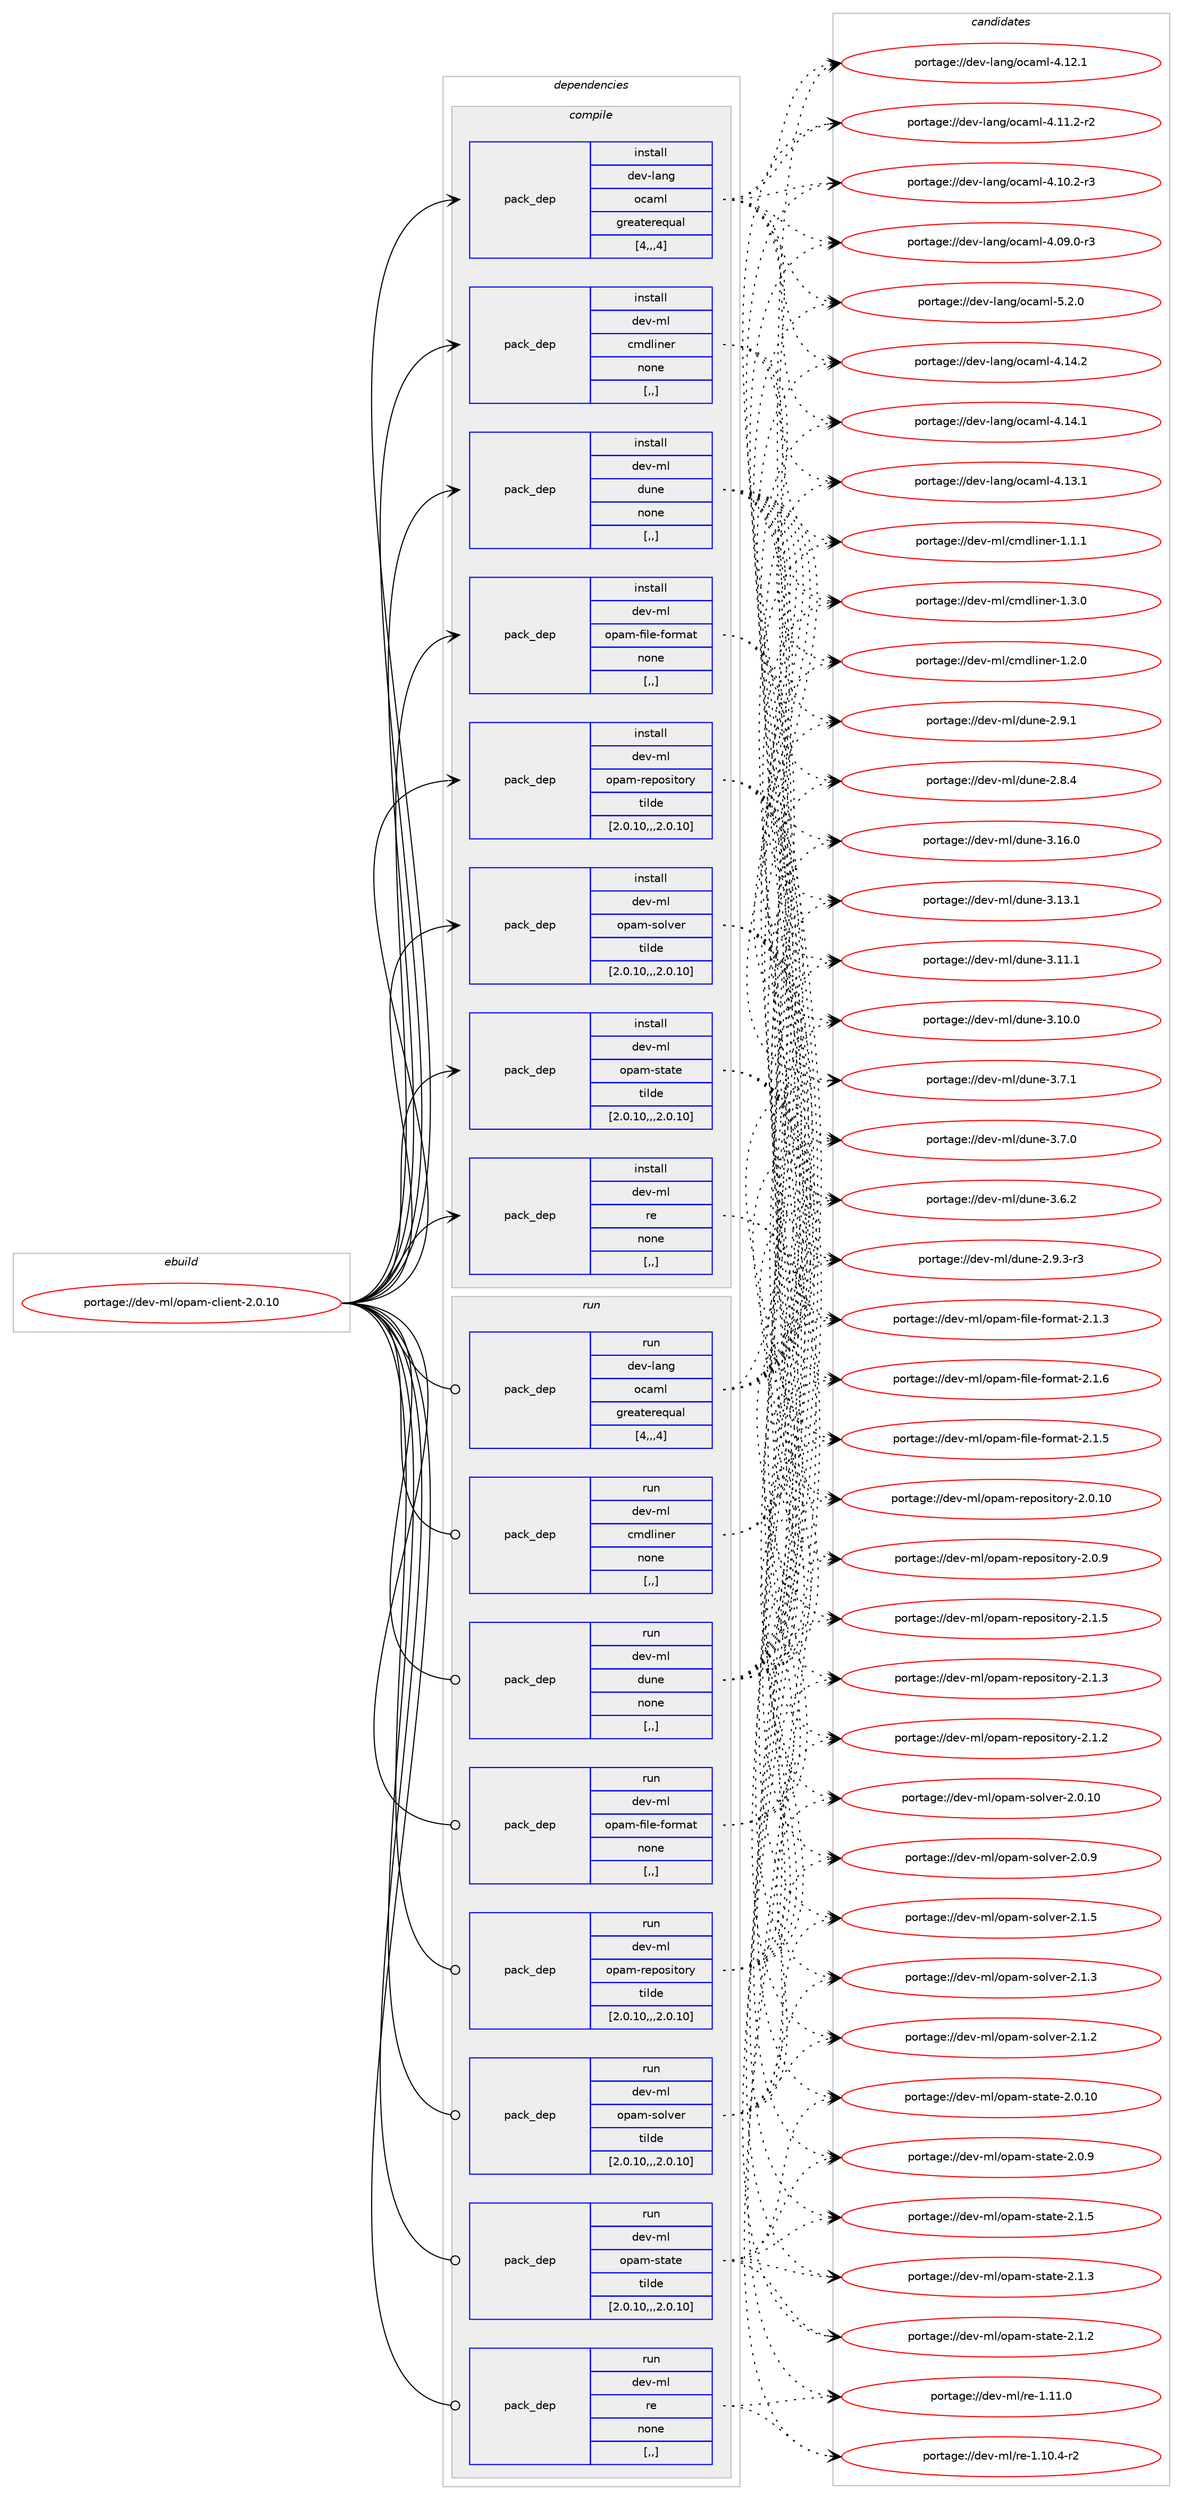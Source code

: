 digraph prolog {

# *************
# Graph options
# *************

newrank=true;
concentrate=true;
compound=true;
graph [rankdir=LR,fontname=Helvetica,fontsize=10,ranksep=1.5];#, ranksep=2.5, nodesep=0.2];
edge  [arrowhead=vee];
node  [fontname=Helvetica,fontsize=10];

# **********
# The ebuild
# **********

subgraph cluster_leftcol {
color=gray;
label=<<i>ebuild</i>>;
id [label="portage://dev-ml/opam-client-2.0.10", color=red, width=4, href="../dev-ml/opam-client-2.0.10.svg"];
}

# ****************
# The dependencies
# ****************

subgraph cluster_midcol {
color=gray;
label=<<i>dependencies</i>>;
subgraph cluster_compile {
fillcolor="#eeeeee";
style=filled;
label=<<i>compile</i>>;
subgraph pack90207 {
dependency121100 [label=<<TABLE BORDER="0" CELLBORDER="1" CELLSPACING="0" CELLPADDING="4" WIDTH="220"><TR><TD ROWSPAN="6" CELLPADDING="30">pack_dep</TD></TR><TR><TD WIDTH="110">install</TD></TR><TR><TD>dev-lang</TD></TR><TR><TD>ocaml</TD></TR><TR><TD>greaterequal</TD></TR><TR><TD>[4,,,4]</TD></TR></TABLE>>, shape=none, color=blue];
}
id:e -> dependency121100:w [weight=20,style="solid",arrowhead="vee"];
subgraph pack90208 {
dependency121101 [label=<<TABLE BORDER="0" CELLBORDER="1" CELLSPACING="0" CELLPADDING="4" WIDTH="220"><TR><TD ROWSPAN="6" CELLPADDING="30">pack_dep</TD></TR><TR><TD WIDTH="110">install</TD></TR><TR><TD>dev-ml</TD></TR><TR><TD>cmdliner</TD></TR><TR><TD>none</TD></TR><TR><TD>[,,]</TD></TR></TABLE>>, shape=none, color=blue];
}
id:e -> dependency121101:w [weight=20,style="solid",arrowhead="vee"];
subgraph pack90209 {
dependency121102 [label=<<TABLE BORDER="0" CELLBORDER="1" CELLSPACING="0" CELLPADDING="4" WIDTH="220"><TR><TD ROWSPAN="6" CELLPADDING="30">pack_dep</TD></TR><TR><TD WIDTH="110">install</TD></TR><TR><TD>dev-ml</TD></TR><TR><TD>dune</TD></TR><TR><TD>none</TD></TR><TR><TD>[,,]</TD></TR></TABLE>>, shape=none, color=blue];
}
id:e -> dependency121102:w [weight=20,style="solid",arrowhead="vee"];
subgraph pack90210 {
dependency121103 [label=<<TABLE BORDER="0" CELLBORDER="1" CELLSPACING="0" CELLPADDING="4" WIDTH="220"><TR><TD ROWSPAN="6" CELLPADDING="30">pack_dep</TD></TR><TR><TD WIDTH="110">install</TD></TR><TR><TD>dev-ml</TD></TR><TR><TD>opam-file-format</TD></TR><TR><TD>none</TD></TR><TR><TD>[,,]</TD></TR></TABLE>>, shape=none, color=blue];
}
id:e -> dependency121103:w [weight=20,style="solid",arrowhead="vee"];
subgraph pack90211 {
dependency121104 [label=<<TABLE BORDER="0" CELLBORDER="1" CELLSPACING="0" CELLPADDING="4" WIDTH="220"><TR><TD ROWSPAN="6" CELLPADDING="30">pack_dep</TD></TR><TR><TD WIDTH="110">install</TD></TR><TR><TD>dev-ml</TD></TR><TR><TD>opam-repository</TD></TR><TR><TD>tilde</TD></TR><TR><TD>[2.0.10,,,2.0.10]</TD></TR></TABLE>>, shape=none, color=blue];
}
id:e -> dependency121104:w [weight=20,style="solid",arrowhead="vee"];
subgraph pack90212 {
dependency121105 [label=<<TABLE BORDER="0" CELLBORDER="1" CELLSPACING="0" CELLPADDING="4" WIDTH="220"><TR><TD ROWSPAN="6" CELLPADDING="30">pack_dep</TD></TR><TR><TD WIDTH="110">install</TD></TR><TR><TD>dev-ml</TD></TR><TR><TD>opam-solver</TD></TR><TR><TD>tilde</TD></TR><TR><TD>[2.0.10,,,2.0.10]</TD></TR></TABLE>>, shape=none, color=blue];
}
id:e -> dependency121105:w [weight=20,style="solid",arrowhead="vee"];
subgraph pack90213 {
dependency121106 [label=<<TABLE BORDER="0" CELLBORDER="1" CELLSPACING="0" CELLPADDING="4" WIDTH="220"><TR><TD ROWSPAN="6" CELLPADDING="30">pack_dep</TD></TR><TR><TD WIDTH="110">install</TD></TR><TR><TD>dev-ml</TD></TR><TR><TD>opam-state</TD></TR><TR><TD>tilde</TD></TR><TR><TD>[2.0.10,,,2.0.10]</TD></TR></TABLE>>, shape=none, color=blue];
}
id:e -> dependency121106:w [weight=20,style="solid",arrowhead="vee"];
subgraph pack90214 {
dependency121107 [label=<<TABLE BORDER="0" CELLBORDER="1" CELLSPACING="0" CELLPADDING="4" WIDTH="220"><TR><TD ROWSPAN="6" CELLPADDING="30">pack_dep</TD></TR><TR><TD WIDTH="110">install</TD></TR><TR><TD>dev-ml</TD></TR><TR><TD>re</TD></TR><TR><TD>none</TD></TR><TR><TD>[,,]</TD></TR></TABLE>>, shape=none, color=blue];
}
id:e -> dependency121107:w [weight=20,style="solid",arrowhead="vee"];
}
subgraph cluster_compileandrun {
fillcolor="#eeeeee";
style=filled;
label=<<i>compile and run</i>>;
}
subgraph cluster_run {
fillcolor="#eeeeee";
style=filled;
label=<<i>run</i>>;
subgraph pack90215 {
dependency121108 [label=<<TABLE BORDER="0" CELLBORDER="1" CELLSPACING="0" CELLPADDING="4" WIDTH="220"><TR><TD ROWSPAN="6" CELLPADDING="30">pack_dep</TD></TR><TR><TD WIDTH="110">run</TD></TR><TR><TD>dev-lang</TD></TR><TR><TD>ocaml</TD></TR><TR><TD>greaterequal</TD></TR><TR><TD>[4,,,4]</TD></TR></TABLE>>, shape=none, color=blue];
}
id:e -> dependency121108:w [weight=20,style="solid",arrowhead="odot"];
subgraph pack90216 {
dependency121109 [label=<<TABLE BORDER="0" CELLBORDER="1" CELLSPACING="0" CELLPADDING="4" WIDTH="220"><TR><TD ROWSPAN="6" CELLPADDING="30">pack_dep</TD></TR><TR><TD WIDTH="110">run</TD></TR><TR><TD>dev-ml</TD></TR><TR><TD>cmdliner</TD></TR><TR><TD>none</TD></TR><TR><TD>[,,]</TD></TR></TABLE>>, shape=none, color=blue];
}
id:e -> dependency121109:w [weight=20,style="solid",arrowhead="odot"];
subgraph pack90217 {
dependency121110 [label=<<TABLE BORDER="0" CELLBORDER="1" CELLSPACING="0" CELLPADDING="4" WIDTH="220"><TR><TD ROWSPAN="6" CELLPADDING="30">pack_dep</TD></TR><TR><TD WIDTH="110">run</TD></TR><TR><TD>dev-ml</TD></TR><TR><TD>dune</TD></TR><TR><TD>none</TD></TR><TR><TD>[,,]</TD></TR></TABLE>>, shape=none, color=blue];
}
id:e -> dependency121110:w [weight=20,style="solid",arrowhead="odot"];
subgraph pack90218 {
dependency121111 [label=<<TABLE BORDER="0" CELLBORDER="1" CELLSPACING="0" CELLPADDING="4" WIDTH="220"><TR><TD ROWSPAN="6" CELLPADDING="30">pack_dep</TD></TR><TR><TD WIDTH="110">run</TD></TR><TR><TD>dev-ml</TD></TR><TR><TD>opam-file-format</TD></TR><TR><TD>none</TD></TR><TR><TD>[,,]</TD></TR></TABLE>>, shape=none, color=blue];
}
id:e -> dependency121111:w [weight=20,style="solid",arrowhead="odot"];
subgraph pack90219 {
dependency121112 [label=<<TABLE BORDER="0" CELLBORDER="1" CELLSPACING="0" CELLPADDING="4" WIDTH="220"><TR><TD ROWSPAN="6" CELLPADDING="30">pack_dep</TD></TR><TR><TD WIDTH="110">run</TD></TR><TR><TD>dev-ml</TD></TR><TR><TD>opam-repository</TD></TR><TR><TD>tilde</TD></TR><TR><TD>[2.0.10,,,2.0.10]</TD></TR></TABLE>>, shape=none, color=blue];
}
id:e -> dependency121112:w [weight=20,style="solid",arrowhead="odot"];
subgraph pack90220 {
dependency121113 [label=<<TABLE BORDER="0" CELLBORDER="1" CELLSPACING="0" CELLPADDING="4" WIDTH="220"><TR><TD ROWSPAN="6" CELLPADDING="30">pack_dep</TD></TR><TR><TD WIDTH="110">run</TD></TR><TR><TD>dev-ml</TD></TR><TR><TD>opam-solver</TD></TR><TR><TD>tilde</TD></TR><TR><TD>[2.0.10,,,2.0.10]</TD></TR></TABLE>>, shape=none, color=blue];
}
id:e -> dependency121113:w [weight=20,style="solid",arrowhead="odot"];
subgraph pack90221 {
dependency121114 [label=<<TABLE BORDER="0" CELLBORDER="1" CELLSPACING="0" CELLPADDING="4" WIDTH="220"><TR><TD ROWSPAN="6" CELLPADDING="30">pack_dep</TD></TR><TR><TD WIDTH="110">run</TD></TR><TR><TD>dev-ml</TD></TR><TR><TD>opam-state</TD></TR><TR><TD>tilde</TD></TR><TR><TD>[2.0.10,,,2.0.10]</TD></TR></TABLE>>, shape=none, color=blue];
}
id:e -> dependency121114:w [weight=20,style="solid",arrowhead="odot"];
subgraph pack90222 {
dependency121115 [label=<<TABLE BORDER="0" CELLBORDER="1" CELLSPACING="0" CELLPADDING="4" WIDTH="220"><TR><TD ROWSPAN="6" CELLPADDING="30">pack_dep</TD></TR><TR><TD WIDTH="110">run</TD></TR><TR><TD>dev-ml</TD></TR><TR><TD>re</TD></TR><TR><TD>none</TD></TR><TR><TD>[,,]</TD></TR></TABLE>>, shape=none, color=blue];
}
id:e -> dependency121115:w [weight=20,style="solid",arrowhead="odot"];
}
}

# **************
# The candidates
# **************

subgraph cluster_choices {
rank=same;
color=gray;
label=<<i>candidates</i>>;

subgraph choice90207 {
color=black;
nodesep=1;
choice1001011184510897110103471119997109108455346504648 [label="portage://dev-lang/ocaml-5.2.0", color=red, width=4,href="../dev-lang/ocaml-5.2.0.svg"];
choice100101118451089711010347111999710910845524649524650 [label="portage://dev-lang/ocaml-4.14.2", color=red, width=4,href="../dev-lang/ocaml-4.14.2.svg"];
choice100101118451089711010347111999710910845524649524649 [label="portage://dev-lang/ocaml-4.14.1", color=red, width=4,href="../dev-lang/ocaml-4.14.1.svg"];
choice100101118451089711010347111999710910845524649514649 [label="portage://dev-lang/ocaml-4.13.1", color=red, width=4,href="../dev-lang/ocaml-4.13.1.svg"];
choice100101118451089711010347111999710910845524649504649 [label="portage://dev-lang/ocaml-4.12.1", color=red, width=4,href="../dev-lang/ocaml-4.12.1.svg"];
choice1001011184510897110103471119997109108455246494946504511450 [label="portage://dev-lang/ocaml-4.11.2-r2", color=red, width=4,href="../dev-lang/ocaml-4.11.2-r2.svg"];
choice1001011184510897110103471119997109108455246494846504511451 [label="portage://dev-lang/ocaml-4.10.2-r3", color=red, width=4,href="../dev-lang/ocaml-4.10.2-r3.svg"];
choice1001011184510897110103471119997109108455246485746484511451 [label="portage://dev-lang/ocaml-4.09.0-r3", color=red, width=4,href="../dev-lang/ocaml-4.09.0-r3.svg"];
dependency121100:e -> choice1001011184510897110103471119997109108455346504648:w [style=dotted,weight="100"];
dependency121100:e -> choice100101118451089711010347111999710910845524649524650:w [style=dotted,weight="100"];
dependency121100:e -> choice100101118451089711010347111999710910845524649524649:w [style=dotted,weight="100"];
dependency121100:e -> choice100101118451089711010347111999710910845524649514649:w [style=dotted,weight="100"];
dependency121100:e -> choice100101118451089711010347111999710910845524649504649:w [style=dotted,weight="100"];
dependency121100:e -> choice1001011184510897110103471119997109108455246494946504511450:w [style=dotted,weight="100"];
dependency121100:e -> choice1001011184510897110103471119997109108455246494846504511451:w [style=dotted,weight="100"];
dependency121100:e -> choice1001011184510897110103471119997109108455246485746484511451:w [style=dotted,weight="100"];
}
subgraph choice90208 {
color=black;
nodesep=1;
choice100101118451091084799109100108105110101114454946514648 [label="portage://dev-ml/cmdliner-1.3.0", color=red, width=4,href="../dev-ml/cmdliner-1.3.0.svg"];
choice100101118451091084799109100108105110101114454946504648 [label="portage://dev-ml/cmdliner-1.2.0", color=red, width=4,href="../dev-ml/cmdliner-1.2.0.svg"];
choice100101118451091084799109100108105110101114454946494649 [label="portage://dev-ml/cmdliner-1.1.1", color=red, width=4,href="../dev-ml/cmdliner-1.1.1.svg"];
dependency121101:e -> choice100101118451091084799109100108105110101114454946514648:w [style=dotted,weight="100"];
dependency121101:e -> choice100101118451091084799109100108105110101114454946504648:w [style=dotted,weight="100"];
dependency121101:e -> choice100101118451091084799109100108105110101114454946494649:w [style=dotted,weight="100"];
}
subgraph choice90209 {
color=black;
nodesep=1;
choice100101118451091084710011711010145514649544648 [label="portage://dev-ml/dune-3.16.0", color=red, width=4,href="../dev-ml/dune-3.16.0.svg"];
choice100101118451091084710011711010145514649514649 [label="portage://dev-ml/dune-3.13.1", color=red, width=4,href="../dev-ml/dune-3.13.1.svg"];
choice100101118451091084710011711010145514649494649 [label="portage://dev-ml/dune-3.11.1", color=red, width=4,href="../dev-ml/dune-3.11.1.svg"];
choice100101118451091084710011711010145514649484648 [label="portage://dev-ml/dune-3.10.0", color=red, width=4,href="../dev-ml/dune-3.10.0.svg"];
choice1001011184510910847100117110101455146554649 [label="portage://dev-ml/dune-3.7.1", color=red, width=4,href="../dev-ml/dune-3.7.1.svg"];
choice1001011184510910847100117110101455146554648 [label="portage://dev-ml/dune-3.7.0", color=red, width=4,href="../dev-ml/dune-3.7.0.svg"];
choice1001011184510910847100117110101455146544650 [label="portage://dev-ml/dune-3.6.2", color=red, width=4,href="../dev-ml/dune-3.6.2.svg"];
choice10010111845109108471001171101014550465746514511451 [label="portage://dev-ml/dune-2.9.3-r3", color=red, width=4,href="../dev-ml/dune-2.9.3-r3.svg"];
choice1001011184510910847100117110101455046574649 [label="portage://dev-ml/dune-2.9.1", color=red, width=4,href="../dev-ml/dune-2.9.1.svg"];
choice1001011184510910847100117110101455046564652 [label="portage://dev-ml/dune-2.8.4", color=red, width=4,href="../dev-ml/dune-2.8.4.svg"];
dependency121102:e -> choice100101118451091084710011711010145514649544648:w [style=dotted,weight="100"];
dependency121102:e -> choice100101118451091084710011711010145514649514649:w [style=dotted,weight="100"];
dependency121102:e -> choice100101118451091084710011711010145514649494649:w [style=dotted,weight="100"];
dependency121102:e -> choice100101118451091084710011711010145514649484648:w [style=dotted,weight="100"];
dependency121102:e -> choice1001011184510910847100117110101455146554649:w [style=dotted,weight="100"];
dependency121102:e -> choice1001011184510910847100117110101455146554648:w [style=dotted,weight="100"];
dependency121102:e -> choice1001011184510910847100117110101455146544650:w [style=dotted,weight="100"];
dependency121102:e -> choice10010111845109108471001171101014550465746514511451:w [style=dotted,weight="100"];
dependency121102:e -> choice1001011184510910847100117110101455046574649:w [style=dotted,weight="100"];
dependency121102:e -> choice1001011184510910847100117110101455046564652:w [style=dotted,weight="100"];
}
subgraph choice90210 {
color=black;
nodesep=1;
choice100101118451091084711111297109451021051081014510211111410997116455046494654 [label="portage://dev-ml/opam-file-format-2.1.6", color=red, width=4,href="../dev-ml/opam-file-format-2.1.6.svg"];
choice100101118451091084711111297109451021051081014510211111410997116455046494653 [label="portage://dev-ml/opam-file-format-2.1.5", color=red, width=4,href="../dev-ml/opam-file-format-2.1.5.svg"];
choice100101118451091084711111297109451021051081014510211111410997116455046494651 [label="portage://dev-ml/opam-file-format-2.1.3", color=red, width=4,href="../dev-ml/opam-file-format-2.1.3.svg"];
dependency121103:e -> choice100101118451091084711111297109451021051081014510211111410997116455046494654:w [style=dotted,weight="100"];
dependency121103:e -> choice100101118451091084711111297109451021051081014510211111410997116455046494653:w [style=dotted,weight="100"];
dependency121103:e -> choice100101118451091084711111297109451021051081014510211111410997116455046494651:w [style=dotted,weight="100"];
}
subgraph choice90211 {
color=black;
nodesep=1;
choice10010111845109108471111129710945114101112111115105116111114121455046494653 [label="portage://dev-ml/opam-repository-2.1.5", color=red, width=4,href="../dev-ml/opam-repository-2.1.5.svg"];
choice10010111845109108471111129710945114101112111115105116111114121455046494651 [label="portage://dev-ml/opam-repository-2.1.3", color=red, width=4,href="../dev-ml/opam-repository-2.1.3.svg"];
choice10010111845109108471111129710945114101112111115105116111114121455046494650 [label="portage://dev-ml/opam-repository-2.1.2", color=red, width=4,href="../dev-ml/opam-repository-2.1.2.svg"];
choice1001011184510910847111112971094511410111211111510511611111412145504648464948 [label="portage://dev-ml/opam-repository-2.0.10", color=red, width=4,href="../dev-ml/opam-repository-2.0.10.svg"];
choice10010111845109108471111129710945114101112111115105116111114121455046484657 [label="portage://dev-ml/opam-repository-2.0.9", color=red, width=4,href="../dev-ml/opam-repository-2.0.9.svg"];
dependency121104:e -> choice10010111845109108471111129710945114101112111115105116111114121455046494653:w [style=dotted,weight="100"];
dependency121104:e -> choice10010111845109108471111129710945114101112111115105116111114121455046494651:w [style=dotted,weight="100"];
dependency121104:e -> choice10010111845109108471111129710945114101112111115105116111114121455046494650:w [style=dotted,weight="100"];
dependency121104:e -> choice1001011184510910847111112971094511410111211111510511611111412145504648464948:w [style=dotted,weight="100"];
dependency121104:e -> choice10010111845109108471111129710945114101112111115105116111114121455046484657:w [style=dotted,weight="100"];
}
subgraph choice90212 {
color=black;
nodesep=1;
choice10010111845109108471111129710945115111108118101114455046494653 [label="portage://dev-ml/opam-solver-2.1.5", color=red, width=4,href="../dev-ml/opam-solver-2.1.5.svg"];
choice10010111845109108471111129710945115111108118101114455046494651 [label="portage://dev-ml/opam-solver-2.1.3", color=red, width=4,href="../dev-ml/opam-solver-2.1.3.svg"];
choice10010111845109108471111129710945115111108118101114455046494650 [label="portage://dev-ml/opam-solver-2.1.2", color=red, width=4,href="../dev-ml/opam-solver-2.1.2.svg"];
choice1001011184510910847111112971094511511110811810111445504648464948 [label="portage://dev-ml/opam-solver-2.0.10", color=red, width=4,href="../dev-ml/opam-solver-2.0.10.svg"];
choice10010111845109108471111129710945115111108118101114455046484657 [label="portage://dev-ml/opam-solver-2.0.9", color=red, width=4,href="../dev-ml/opam-solver-2.0.9.svg"];
dependency121105:e -> choice10010111845109108471111129710945115111108118101114455046494653:w [style=dotted,weight="100"];
dependency121105:e -> choice10010111845109108471111129710945115111108118101114455046494651:w [style=dotted,weight="100"];
dependency121105:e -> choice10010111845109108471111129710945115111108118101114455046494650:w [style=dotted,weight="100"];
dependency121105:e -> choice1001011184510910847111112971094511511110811810111445504648464948:w [style=dotted,weight="100"];
dependency121105:e -> choice10010111845109108471111129710945115111108118101114455046484657:w [style=dotted,weight="100"];
}
subgraph choice90213 {
color=black;
nodesep=1;
choice1001011184510910847111112971094511511697116101455046494653 [label="portage://dev-ml/opam-state-2.1.5", color=red, width=4,href="../dev-ml/opam-state-2.1.5.svg"];
choice1001011184510910847111112971094511511697116101455046494651 [label="portage://dev-ml/opam-state-2.1.3", color=red, width=4,href="../dev-ml/opam-state-2.1.3.svg"];
choice1001011184510910847111112971094511511697116101455046494650 [label="portage://dev-ml/opam-state-2.1.2", color=red, width=4,href="../dev-ml/opam-state-2.1.2.svg"];
choice100101118451091084711111297109451151169711610145504648464948 [label="portage://dev-ml/opam-state-2.0.10", color=red, width=4,href="../dev-ml/opam-state-2.0.10.svg"];
choice1001011184510910847111112971094511511697116101455046484657 [label="portage://dev-ml/opam-state-2.0.9", color=red, width=4,href="../dev-ml/opam-state-2.0.9.svg"];
dependency121106:e -> choice1001011184510910847111112971094511511697116101455046494653:w [style=dotted,weight="100"];
dependency121106:e -> choice1001011184510910847111112971094511511697116101455046494651:w [style=dotted,weight="100"];
dependency121106:e -> choice1001011184510910847111112971094511511697116101455046494650:w [style=dotted,weight="100"];
dependency121106:e -> choice100101118451091084711111297109451151169711610145504648464948:w [style=dotted,weight="100"];
dependency121106:e -> choice1001011184510910847111112971094511511697116101455046484657:w [style=dotted,weight="100"];
}
subgraph choice90214 {
color=black;
nodesep=1;
choice100101118451091084711410145494649494648 [label="portage://dev-ml/re-1.11.0", color=red, width=4,href="../dev-ml/re-1.11.0.svg"];
choice1001011184510910847114101454946494846524511450 [label="portage://dev-ml/re-1.10.4-r2", color=red, width=4,href="../dev-ml/re-1.10.4-r2.svg"];
dependency121107:e -> choice100101118451091084711410145494649494648:w [style=dotted,weight="100"];
dependency121107:e -> choice1001011184510910847114101454946494846524511450:w [style=dotted,weight="100"];
}
subgraph choice90215 {
color=black;
nodesep=1;
choice1001011184510897110103471119997109108455346504648 [label="portage://dev-lang/ocaml-5.2.0", color=red, width=4,href="../dev-lang/ocaml-5.2.0.svg"];
choice100101118451089711010347111999710910845524649524650 [label="portage://dev-lang/ocaml-4.14.2", color=red, width=4,href="../dev-lang/ocaml-4.14.2.svg"];
choice100101118451089711010347111999710910845524649524649 [label="portage://dev-lang/ocaml-4.14.1", color=red, width=4,href="../dev-lang/ocaml-4.14.1.svg"];
choice100101118451089711010347111999710910845524649514649 [label="portage://dev-lang/ocaml-4.13.1", color=red, width=4,href="../dev-lang/ocaml-4.13.1.svg"];
choice100101118451089711010347111999710910845524649504649 [label="portage://dev-lang/ocaml-4.12.1", color=red, width=4,href="../dev-lang/ocaml-4.12.1.svg"];
choice1001011184510897110103471119997109108455246494946504511450 [label="portage://dev-lang/ocaml-4.11.2-r2", color=red, width=4,href="../dev-lang/ocaml-4.11.2-r2.svg"];
choice1001011184510897110103471119997109108455246494846504511451 [label="portage://dev-lang/ocaml-4.10.2-r3", color=red, width=4,href="../dev-lang/ocaml-4.10.2-r3.svg"];
choice1001011184510897110103471119997109108455246485746484511451 [label="portage://dev-lang/ocaml-4.09.0-r3", color=red, width=4,href="../dev-lang/ocaml-4.09.0-r3.svg"];
dependency121108:e -> choice1001011184510897110103471119997109108455346504648:w [style=dotted,weight="100"];
dependency121108:e -> choice100101118451089711010347111999710910845524649524650:w [style=dotted,weight="100"];
dependency121108:e -> choice100101118451089711010347111999710910845524649524649:w [style=dotted,weight="100"];
dependency121108:e -> choice100101118451089711010347111999710910845524649514649:w [style=dotted,weight="100"];
dependency121108:e -> choice100101118451089711010347111999710910845524649504649:w [style=dotted,weight="100"];
dependency121108:e -> choice1001011184510897110103471119997109108455246494946504511450:w [style=dotted,weight="100"];
dependency121108:e -> choice1001011184510897110103471119997109108455246494846504511451:w [style=dotted,weight="100"];
dependency121108:e -> choice1001011184510897110103471119997109108455246485746484511451:w [style=dotted,weight="100"];
}
subgraph choice90216 {
color=black;
nodesep=1;
choice100101118451091084799109100108105110101114454946514648 [label="portage://dev-ml/cmdliner-1.3.0", color=red, width=4,href="../dev-ml/cmdliner-1.3.0.svg"];
choice100101118451091084799109100108105110101114454946504648 [label="portage://dev-ml/cmdliner-1.2.0", color=red, width=4,href="../dev-ml/cmdliner-1.2.0.svg"];
choice100101118451091084799109100108105110101114454946494649 [label="portage://dev-ml/cmdliner-1.1.1", color=red, width=4,href="../dev-ml/cmdliner-1.1.1.svg"];
dependency121109:e -> choice100101118451091084799109100108105110101114454946514648:w [style=dotted,weight="100"];
dependency121109:e -> choice100101118451091084799109100108105110101114454946504648:w [style=dotted,weight="100"];
dependency121109:e -> choice100101118451091084799109100108105110101114454946494649:w [style=dotted,weight="100"];
}
subgraph choice90217 {
color=black;
nodesep=1;
choice100101118451091084710011711010145514649544648 [label="portage://dev-ml/dune-3.16.0", color=red, width=4,href="../dev-ml/dune-3.16.0.svg"];
choice100101118451091084710011711010145514649514649 [label="portage://dev-ml/dune-3.13.1", color=red, width=4,href="../dev-ml/dune-3.13.1.svg"];
choice100101118451091084710011711010145514649494649 [label="portage://dev-ml/dune-3.11.1", color=red, width=4,href="../dev-ml/dune-3.11.1.svg"];
choice100101118451091084710011711010145514649484648 [label="portage://dev-ml/dune-3.10.0", color=red, width=4,href="../dev-ml/dune-3.10.0.svg"];
choice1001011184510910847100117110101455146554649 [label="portage://dev-ml/dune-3.7.1", color=red, width=4,href="../dev-ml/dune-3.7.1.svg"];
choice1001011184510910847100117110101455146554648 [label="portage://dev-ml/dune-3.7.0", color=red, width=4,href="../dev-ml/dune-3.7.0.svg"];
choice1001011184510910847100117110101455146544650 [label="portage://dev-ml/dune-3.6.2", color=red, width=4,href="../dev-ml/dune-3.6.2.svg"];
choice10010111845109108471001171101014550465746514511451 [label="portage://dev-ml/dune-2.9.3-r3", color=red, width=4,href="../dev-ml/dune-2.9.3-r3.svg"];
choice1001011184510910847100117110101455046574649 [label="portage://dev-ml/dune-2.9.1", color=red, width=4,href="../dev-ml/dune-2.9.1.svg"];
choice1001011184510910847100117110101455046564652 [label="portage://dev-ml/dune-2.8.4", color=red, width=4,href="../dev-ml/dune-2.8.4.svg"];
dependency121110:e -> choice100101118451091084710011711010145514649544648:w [style=dotted,weight="100"];
dependency121110:e -> choice100101118451091084710011711010145514649514649:w [style=dotted,weight="100"];
dependency121110:e -> choice100101118451091084710011711010145514649494649:w [style=dotted,weight="100"];
dependency121110:e -> choice100101118451091084710011711010145514649484648:w [style=dotted,weight="100"];
dependency121110:e -> choice1001011184510910847100117110101455146554649:w [style=dotted,weight="100"];
dependency121110:e -> choice1001011184510910847100117110101455146554648:w [style=dotted,weight="100"];
dependency121110:e -> choice1001011184510910847100117110101455146544650:w [style=dotted,weight="100"];
dependency121110:e -> choice10010111845109108471001171101014550465746514511451:w [style=dotted,weight="100"];
dependency121110:e -> choice1001011184510910847100117110101455046574649:w [style=dotted,weight="100"];
dependency121110:e -> choice1001011184510910847100117110101455046564652:w [style=dotted,weight="100"];
}
subgraph choice90218 {
color=black;
nodesep=1;
choice100101118451091084711111297109451021051081014510211111410997116455046494654 [label="portage://dev-ml/opam-file-format-2.1.6", color=red, width=4,href="../dev-ml/opam-file-format-2.1.6.svg"];
choice100101118451091084711111297109451021051081014510211111410997116455046494653 [label="portage://dev-ml/opam-file-format-2.1.5", color=red, width=4,href="../dev-ml/opam-file-format-2.1.5.svg"];
choice100101118451091084711111297109451021051081014510211111410997116455046494651 [label="portage://dev-ml/opam-file-format-2.1.3", color=red, width=4,href="../dev-ml/opam-file-format-2.1.3.svg"];
dependency121111:e -> choice100101118451091084711111297109451021051081014510211111410997116455046494654:w [style=dotted,weight="100"];
dependency121111:e -> choice100101118451091084711111297109451021051081014510211111410997116455046494653:w [style=dotted,weight="100"];
dependency121111:e -> choice100101118451091084711111297109451021051081014510211111410997116455046494651:w [style=dotted,weight="100"];
}
subgraph choice90219 {
color=black;
nodesep=1;
choice10010111845109108471111129710945114101112111115105116111114121455046494653 [label="portage://dev-ml/opam-repository-2.1.5", color=red, width=4,href="../dev-ml/opam-repository-2.1.5.svg"];
choice10010111845109108471111129710945114101112111115105116111114121455046494651 [label="portage://dev-ml/opam-repository-2.1.3", color=red, width=4,href="../dev-ml/opam-repository-2.1.3.svg"];
choice10010111845109108471111129710945114101112111115105116111114121455046494650 [label="portage://dev-ml/opam-repository-2.1.2", color=red, width=4,href="../dev-ml/opam-repository-2.1.2.svg"];
choice1001011184510910847111112971094511410111211111510511611111412145504648464948 [label="portage://dev-ml/opam-repository-2.0.10", color=red, width=4,href="../dev-ml/opam-repository-2.0.10.svg"];
choice10010111845109108471111129710945114101112111115105116111114121455046484657 [label="portage://dev-ml/opam-repository-2.0.9", color=red, width=4,href="../dev-ml/opam-repository-2.0.9.svg"];
dependency121112:e -> choice10010111845109108471111129710945114101112111115105116111114121455046494653:w [style=dotted,weight="100"];
dependency121112:e -> choice10010111845109108471111129710945114101112111115105116111114121455046494651:w [style=dotted,weight="100"];
dependency121112:e -> choice10010111845109108471111129710945114101112111115105116111114121455046494650:w [style=dotted,weight="100"];
dependency121112:e -> choice1001011184510910847111112971094511410111211111510511611111412145504648464948:w [style=dotted,weight="100"];
dependency121112:e -> choice10010111845109108471111129710945114101112111115105116111114121455046484657:w [style=dotted,weight="100"];
}
subgraph choice90220 {
color=black;
nodesep=1;
choice10010111845109108471111129710945115111108118101114455046494653 [label="portage://dev-ml/opam-solver-2.1.5", color=red, width=4,href="../dev-ml/opam-solver-2.1.5.svg"];
choice10010111845109108471111129710945115111108118101114455046494651 [label="portage://dev-ml/opam-solver-2.1.3", color=red, width=4,href="../dev-ml/opam-solver-2.1.3.svg"];
choice10010111845109108471111129710945115111108118101114455046494650 [label="portage://dev-ml/opam-solver-2.1.2", color=red, width=4,href="../dev-ml/opam-solver-2.1.2.svg"];
choice1001011184510910847111112971094511511110811810111445504648464948 [label="portage://dev-ml/opam-solver-2.0.10", color=red, width=4,href="../dev-ml/opam-solver-2.0.10.svg"];
choice10010111845109108471111129710945115111108118101114455046484657 [label="portage://dev-ml/opam-solver-2.0.9", color=red, width=4,href="../dev-ml/opam-solver-2.0.9.svg"];
dependency121113:e -> choice10010111845109108471111129710945115111108118101114455046494653:w [style=dotted,weight="100"];
dependency121113:e -> choice10010111845109108471111129710945115111108118101114455046494651:w [style=dotted,weight="100"];
dependency121113:e -> choice10010111845109108471111129710945115111108118101114455046494650:w [style=dotted,weight="100"];
dependency121113:e -> choice1001011184510910847111112971094511511110811810111445504648464948:w [style=dotted,weight="100"];
dependency121113:e -> choice10010111845109108471111129710945115111108118101114455046484657:w [style=dotted,weight="100"];
}
subgraph choice90221 {
color=black;
nodesep=1;
choice1001011184510910847111112971094511511697116101455046494653 [label="portage://dev-ml/opam-state-2.1.5", color=red, width=4,href="../dev-ml/opam-state-2.1.5.svg"];
choice1001011184510910847111112971094511511697116101455046494651 [label="portage://dev-ml/opam-state-2.1.3", color=red, width=4,href="../dev-ml/opam-state-2.1.3.svg"];
choice1001011184510910847111112971094511511697116101455046494650 [label="portage://dev-ml/opam-state-2.1.2", color=red, width=4,href="../dev-ml/opam-state-2.1.2.svg"];
choice100101118451091084711111297109451151169711610145504648464948 [label="portage://dev-ml/opam-state-2.0.10", color=red, width=4,href="../dev-ml/opam-state-2.0.10.svg"];
choice1001011184510910847111112971094511511697116101455046484657 [label="portage://dev-ml/opam-state-2.0.9", color=red, width=4,href="../dev-ml/opam-state-2.0.9.svg"];
dependency121114:e -> choice1001011184510910847111112971094511511697116101455046494653:w [style=dotted,weight="100"];
dependency121114:e -> choice1001011184510910847111112971094511511697116101455046494651:w [style=dotted,weight="100"];
dependency121114:e -> choice1001011184510910847111112971094511511697116101455046494650:w [style=dotted,weight="100"];
dependency121114:e -> choice100101118451091084711111297109451151169711610145504648464948:w [style=dotted,weight="100"];
dependency121114:e -> choice1001011184510910847111112971094511511697116101455046484657:w [style=dotted,weight="100"];
}
subgraph choice90222 {
color=black;
nodesep=1;
choice100101118451091084711410145494649494648 [label="portage://dev-ml/re-1.11.0", color=red, width=4,href="../dev-ml/re-1.11.0.svg"];
choice1001011184510910847114101454946494846524511450 [label="portage://dev-ml/re-1.10.4-r2", color=red, width=4,href="../dev-ml/re-1.10.4-r2.svg"];
dependency121115:e -> choice100101118451091084711410145494649494648:w [style=dotted,weight="100"];
dependency121115:e -> choice1001011184510910847114101454946494846524511450:w [style=dotted,weight="100"];
}
}

}
